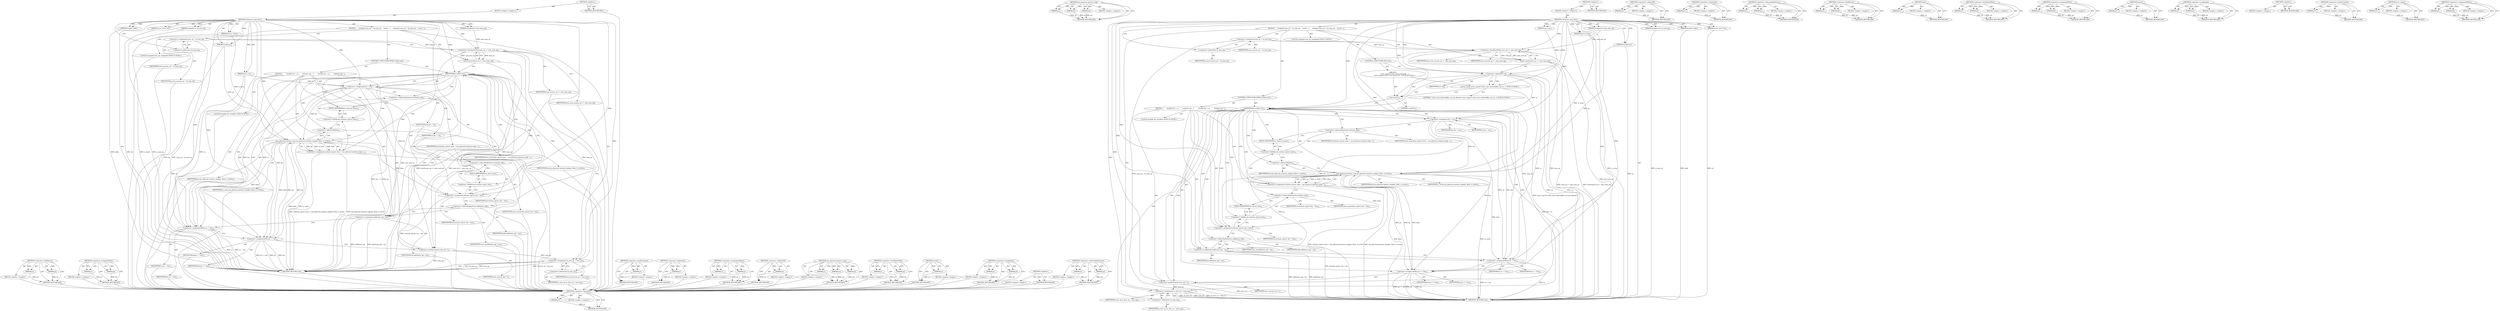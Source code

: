 digraph "&lt;operator&gt;.assignmentMinus" {
vulnerable_117 [label=<(METHOD,&lt;operator&gt;.fieldAccess)>];
vulnerable_118 [label=<(PARAM,p1)>];
vulnerable_119 [label=<(PARAM,p2)>];
vulnerable_120 [label=<(BLOCK,&lt;empty&gt;,&lt;empty&gt;)>];
vulnerable_121 [label=<(METHOD_RETURN,ANY)>];
vulnerable_142 [label=<(METHOD,&lt;operator&gt;.assignmentPlus)>];
vulnerable_143 [label=<(PARAM,p1)>];
vulnerable_144 [label=<(PARAM,p2)>];
vulnerable_145 [label=<(BLOCK,&lt;empty&gt;,&lt;empty&gt;)>];
vulnerable_146 [label=<(METHOD_RETURN,ANY)>];
vulnerable_6 [label=<(METHOD,&lt;global&gt;)<SUB>1</SUB>>];
vulnerable_7 [label=<(BLOCK,&lt;empty&gt;,&lt;empty&gt;)<SUB>1</SUB>>];
vulnerable_8 [label=<(METHOD,virtqueue_map_desc)<SUB>1</SUB>>];
vulnerable_9 [label=<(PARAM,unsigned int *p_num_sg)<SUB>1</SUB>>];
vulnerable_10 [label=<(PARAM,hwaddr *addr)<SUB>1</SUB>>];
vulnerable_11 [label=<(PARAM,struct iovec *iov)<SUB>1</SUB>>];
vulnerable_12 [label=<(PARAM,unsigned int max_num_sg)<SUB>2</SUB>>];
vulnerable_13 [label=<(PARAM,bool is_write)<SUB>2</SUB>>];
vulnerable_14 [label=<(PARAM,hwaddr pa)<SUB>3</SUB>>];
vulnerable_15 [label=<(PARAM,size_t sz)<SUB>3</SUB>>];
vulnerable_16 [label=<(BLOCK,{
     unsigned num_sg = *p_num_sg;
     assert...,{
     unsigned num_sg = *p_num_sg;
     assert...)<SUB>4</SUB>>];
vulnerable_17 [label="<(LOCAL,unsigned num_sg: unsigned)<SUB>5</SUB>>"];
vulnerable_18 [label=<(&lt;operator&gt;.assignment,num_sg = *p_num_sg)<SUB>5</SUB>>];
vulnerable_19 [label=<(IDENTIFIER,num_sg,num_sg = *p_num_sg)<SUB>5</SUB>>];
vulnerable_20 [label=<(&lt;operator&gt;.indirection,*p_num_sg)<SUB>5</SUB>>];
vulnerable_21 [label=<(IDENTIFIER,p_num_sg,num_sg = *p_num_sg)<SUB>5</SUB>>];
vulnerable_22 [label=<(assert,assert(num_sg &lt;= max_num_sg))<SUB>6</SUB>>];
vulnerable_23 [label=<(&lt;operator&gt;.lessEqualsThan,num_sg &lt;= max_num_sg)<SUB>6</SUB>>];
vulnerable_24 [label=<(IDENTIFIER,num_sg,num_sg &lt;= max_num_sg)<SUB>6</SUB>>];
vulnerable_25 [label=<(IDENTIFIER,max_num_sg,num_sg &lt;= max_num_sg)<SUB>6</SUB>>];
vulnerable_26 [label=<(CONTROL_STRUCTURE,WHILE,while (sz))<SUB>8</SUB>>];
vulnerable_27 [label=<(IDENTIFIER,sz,while (sz))<SUB>8</SUB>>];
vulnerable_28 [label=<(BLOCK,{
         hwaddr len = sz;
        iov[num_sg]...,{
         hwaddr len = sz;
        iov[num_sg]...)<SUB>8</SUB>>];
vulnerable_29 [label="<(LOCAL,hwaddr len: hwaddr)<SUB>9</SUB>>"];
vulnerable_30 [label=<(&lt;operator&gt;.assignment,len = sz)<SUB>9</SUB>>];
vulnerable_31 [label=<(IDENTIFIER,len,len = sz)<SUB>9</SUB>>];
vulnerable_32 [label=<(IDENTIFIER,sz,len = sz)<SUB>9</SUB>>];
vulnerable_33 [label=<(&lt;operator&gt;.assignment,iov[num_sg].iov_base = cpu_physical_memory_map(...)<SUB>10</SUB>>];
vulnerable_34 [label=<(&lt;operator&gt;.fieldAccess,iov[num_sg].iov_base)<SUB>10</SUB>>];
vulnerable_35 [label=<(&lt;operator&gt;.indirectIndexAccess,iov[num_sg])<SUB>10</SUB>>];
vulnerable_36 [label=<(IDENTIFIER,iov,iov[num_sg].iov_base = cpu_physical_memory_map(...)<SUB>10</SUB>>];
vulnerable_37 [label=<(IDENTIFIER,num_sg,iov[num_sg].iov_base = cpu_physical_memory_map(...)<SUB>10</SUB>>];
vulnerable_38 [label=<(FIELD_IDENTIFIER,iov_base,iov_base)<SUB>10</SUB>>];
vulnerable_39 [label=<(cpu_physical_memory_map,cpu_physical_memory_map(pa, &amp;len, is_write))<SUB>10</SUB>>];
vulnerable_40 [label=<(IDENTIFIER,pa,cpu_physical_memory_map(pa, &amp;len, is_write))<SUB>10</SUB>>];
vulnerable_41 [label=<(&lt;operator&gt;.addressOf,&amp;len)<SUB>10</SUB>>];
vulnerable_42 [label=<(IDENTIFIER,len,cpu_physical_memory_map(pa, &amp;len, is_write))<SUB>10</SUB>>];
vulnerable_43 [label=<(IDENTIFIER,is_write,cpu_physical_memory_map(pa, &amp;len, is_write))<SUB>10</SUB>>];
vulnerable_44 [label=<(&lt;operator&gt;.assignment,iov[num_sg].iov_len = len)<SUB>11</SUB>>];
vulnerable_45 [label=<(&lt;operator&gt;.fieldAccess,iov[num_sg].iov_len)<SUB>11</SUB>>];
vulnerable_46 [label=<(&lt;operator&gt;.indirectIndexAccess,iov[num_sg])<SUB>11</SUB>>];
vulnerable_47 [label=<(IDENTIFIER,iov,iov[num_sg].iov_len = len)<SUB>11</SUB>>];
vulnerable_48 [label=<(IDENTIFIER,num_sg,iov[num_sg].iov_len = len)<SUB>11</SUB>>];
vulnerable_49 [label=<(FIELD_IDENTIFIER,iov_len,iov_len)<SUB>11</SUB>>];
vulnerable_50 [label=<(IDENTIFIER,len,iov[num_sg].iov_len = len)<SUB>11</SUB>>];
vulnerable_51 [label=<(&lt;operator&gt;.assignment,addr[num_sg] = pa)<SUB>12</SUB>>];
vulnerable_52 [label=<(&lt;operator&gt;.indirectIndexAccess,addr[num_sg])<SUB>12</SUB>>];
vulnerable_53 [label=<(IDENTIFIER,addr,addr[num_sg] = pa)<SUB>12</SUB>>];
vulnerable_54 [label=<(IDENTIFIER,num_sg,addr[num_sg] = pa)<SUB>12</SUB>>];
vulnerable_55 [label=<(IDENTIFIER,pa,addr[num_sg] = pa)<SUB>12</SUB>>];
vulnerable_56 [label=<(&lt;operator&gt;.assignmentMinus,sz -= len)<SUB>14</SUB>>];
vulnerable_57 [label=<(IDENTIFIER,sz,sz -= len)<SUB>14</SUB>>];
vulnerable_58 [label=<(IDENTIFIER,len,sz -= len)<SUB>14</SUB>>];
vulnerable_59 [label=<(&lt;operator&gt;.assignmentPlus,pa += len)<SUB>15</SUB>>];
vulnerable_60 [label=<(IDENTIFIER,pa,pa += len)<SUB>15</SUB>>];
vulnerable_61 [label=<(IDENTIFIER,len,pa += len)<SUB>15</SUB>>];
vulnerable_62 [label=<(&lt;operator&gt;.postIncrement,num_sg++)<SUB>16</SUB>>];
vulnerable_63 [label=<(IDENTIFIER,num_sg,num_sg++)<SUB>16</SUB>>];
vulnerable_64 [label=<(&lt;operator&gt;.assignment,*p_num_sg = num_sg)<SUB>18</SUB>>];
vulnerable_65 [label=<(&lt;operator&gt;.indirection,*p_num_sg)<SUB>18</SUB>>];
vulnerable_66 [label=<(IDENTIFIER,p_num_sg,*p_num_sg = num_sg)<SUB>18</SUB>>];
vulnerable_67 [label=<(IDENTIFIER,num_sg,*p_num_sg = num_sg)<SUB>18</SUB>>];
vulnerable_68 [label=<(METHOD_RETURN,void)<SUB>1</SUB>>];
vulnerable_70 [label=<(METHOD_RETURN,ANY)<SUB>1</SUB>>];
vulnerable_147 [label=<(METHOD,&lt;operator&gt;.postIncrement)>];
vulnerable_148 [label=<(PARAM,p1)>];
vulnerable_149 [label=<(BLOCK,&lt;empty&gt;,&lt;empty&gt;)>];
vulnerable_150 [label=<(METHOD_RETURN,ANY)>];
vulnerable_104 [label=<(METHOD,&lt;operator&gt;.indirection)>];
vulnerable_105 [label=<(PARAM,p1)>];
vulnerable_106 [label=<(BLOCK,&lt;empty&gt;,&lt;empty&gt;)>];
vulnerable_107 [label=<(METHOD_RETURN,ANY)>];
vulnerable_137 [label=<(METHOD,&lt;operator&gt;.assignmentMinus)>];
vulnerable_138 [label=<(PARAM,p1)>];
vulnerable_139 [label=<(PARAM,p2)>];
vulnerable_140 [label=<(BLOCK,&lt;empty&gt;,&lt;empty&gt;)>];
vulnerable_141 [label=<(METHOD_RETURN,ANY)>];
vulnerable_133 [label=<(METHOD,&lt;operator&gt;.addressOf)>];
vulnerable_134 [label=<(PARAM,p1)>];
vulnerable_135 [label=<(BLOCK,&lt;empty&gt;,&lt;empty&gt;)>];
vulnerable_136 [label=<(METHOD_RETURN,ANY)>];
vulnerable_127 [label=<(METHOD,cpu_physical_memory_map)>];
vulnerable_128 [label=<(PARAM,p1)>];
vulnerable_129 [label=<(PARAM,p2)>];
vulnerable_130 [label=<(PARAM,p3)>];
vulnerable_131 [label=<(BLOCK,&lt;empty&gt;,&lt;empty&gt;)>];
vulnerable_132 [label=<(METHOD_RETURN,ANY)>];
vulnerable_112 [label=<(METHOD,&lt;operator&gt;.lessEqualsThan)>];
vulnerable_113 [label=<(PARAM,p1)>];
vulnerable_114 [label=<(PARAM,p2)>];
vulnerable_115 [label=<(BLOCK,&lt;empty&gt;,&lt;empty&gt;)>];
vulnerable_116 [label=<(METHOD_RETURN,ANY)>];
vulnerable_108 [label=<(METHOD,assert)>];
vulnerable_109 [label=<(PARAM,p1)>];
vulnerable_110 [label=<(BLOCK,&lt;empty&gt;,&lt;empty&gt;)>];
vulnerable_111 [label=<(METHOD_RETURN,ANY)>];
vulnerable_99 [label=<(METHOD,&lt;operator&gt;.assignment)>];
vulnerable_100 [label=<(PARAM,p1)>];
vulnerable_101 [label=<(PARAM,p2)>];
vulnerable_102 [label=<(BLOCK,&lt;empty&gt;,&lt;empty&gt;)>];
vulnerable_103 [label=<(METHOD_RETURN,ANY)>];
vulnerable_93 [label=<(METHOD,&lt;global&gt;)<SUB>1</SUB>>];
vulnerable_94 [label=<(BLOCK,&lt;empty&gt;,&lt;empty&gt;)>];
vulnerable_95 [label=<(METHOD_RETURN,ANY)>];
vulnerable_122 [label=<(METHOD,&lt;operator&gt;.indirectIndexAccess)>];
vulnerable_123 [label=<(PARAM,p1)>];
vulnerable_124 [label=<(PARAM,p2)>];
vulnerable_125 [label=<(BLOCK,&lt;empty&gt;,&lt;empty&gt;)>];
vulnerable_126 [label=<(METHOD_RETURN,ANY)>];
fixed_129 [label=<(METHOD,&lt;operator&gt;.logicalNot)>];
fixed_130 [label=<(PARAM,p1)>];
fixed_131 [label=<(BLOCK,&lt;empty&gt;,&lt;empty&gt;)>];
fixed_132 [label=<(METHOD_RETURN,ANY)>];
fixed_151 [label=<(METHOD,cpu_physical_memory_map)>];
fixed_152 [label=<(PARAM,p1)>];
fixed_153 [label=<(PARAM,p2)>];
fixed_154 [label=<(PARAM,p3)>];
fixed_155 [label=<(BLOCK,&lt;empty&gt;,&lt;empty&gt;)>];
fixed_156 [label=<(METHOD_RETURN,ANY)>];
fixed_6 [label=<(METHOD,&lt;global&gt;)<SUB>1</SUB>>];
fixed_7 [label=<(BLOCK,&lt;empty&gt;,&lt;empty&gt;)<SUB>1</SUB>>];
fixed_8 [label=<(METHOD,virtqueue_map_desc)<SUB>1</SUB>>];
fixed_9 [label=<(PARAM,unsigned int *p_num_sg)<SUB>1</SUB>>];
fixed_10 [label=<(PARAM,hwaddr *addr)<SUB>1</SUB>>];
fixed_11 [label=<(PARAM,struct iovec *iov)<SUB>1</SUB>>];
fixed_12 [label=<(PARAM,unsigned int max_num_sg)<SUB>2</SUB>>];
fixed_13 [label=<(PARAM,bool is_write)<SUB>2</SUB>>];
fixed_14 [label=<(PARAM,hwaddr pa)<SUB>3</SUB>>];
fixed_15 [label=<(PARAM,size_t sz)<SUB>3</SUB>>];
fixed_16 [label=<(BLOCK,{
     unsigned num_sg = *p_num_sg;
     assert...,{
     unsigned num_sg = *p_num_sg;
     assert...)<SUB>4</SUB>>];
fixed_17 [label="<(LOCAL,unsigned num_sg: unsigned)<SUB>5</SUB>>"];
fixed_18 [label=<(&lt;operator&gt;.assignment,num_sg = *p_num_sg)<SUB>5</SUB>>];
fixed_19 [label=<(IDENTIFIER,num_sg,num_sg = *p_num_sg)<SUB>5</SUB>>];
fixed_20 [label=<(&lt;operator&gt;.indirection,*p_num_sg)<SUB>5</SUB>>];
fixed_21 [label=<(IDENTIFIER,p_num_sg,num_sg = *p_num_sg)<SUB>5</SUB>>];
fixed_22 [label=<(assert,assert(num_sg &lt;= max_num_sg))<SUB>6</SUB>>];
fixed_23 [label=<(&lt;operator&gt;.lessEqualsThan,num_sg &lt;= max_num_sg)<SUB>6</SUB>>];
fixed_24 [label=<(IDENTIFIER,num_sg,num_sg &lt;= max_num_sg)<SUB>6</SUB>>];
fixed_25 [label=<(IDENTIFIER,max_num_sg,num_sg &lt;= max_num_sg)<SUB>6</SUB>>];
fixed_26 [label=<(CONTROL_STRUCTURE,IF,if (!sz))<SUB>8</SUB>>];
fixed_27 [label=<(&lt;operator&gt;.logicalNot,!sz)<SUB>8</SUB>>];
fixed_28 [label=<(IDENTIFIER,sz,!sz)<SUB>8</SUB>>];
fixed_29 [label="<(BLOCK,{
        error_report(&quot;virtio: zero sized buff...,{
        error_report(&quot;virtio: zero sized buff...)<SUB>8</SUB>>"];
fixed_30 [label="<(error_report,error_report(&quot;virtio: zero sized buffers are no...)<SUB>9</SUB>>"];
fixed_31 [label="<(LITERAL,&quot;virtio: zero sized buffers are not allowed&quot;,error_report(&quot;virtio: zero sized buffers are no...)<SUB>9</SUB>>"];
fixed_32 [label=<(exit,exit(1))<SUB>10</SUB>>];
fixed_33 [label=<(LITERAL,1,exit(1))<SUB>10</SUB>>];
fixed_34 [label=<(CONTROL_STRUCTURE,WHILE,while (sz))<SUB>13</SUB>>];
fixed_35 [label=<(IDENTIFIER,sz,while (sz))<SUB>13</SUB>>];
fixed_36 [label=<(BLOCK,{
         hwaddr len = sz;
        iov[num_sg]...,{
         hwaddr len = sz;
        iov[num_sg]...)<SUB>13</SUB>>];
fixed_37 [label="<(LOCAL,hwaddr len: hwaddr)<SUB>14</SUB>>"];
fixed_38 [label=<(&lt;operator&gt;.assignment,len = sz)<SUB>14</SUB>>];
fixed_39 [label=<(IDENTIFIER,len,len = sz)<SUB>14</SUB>>];
fixed_40 [label=<(IDENTIFIER,sz,len = sz)<SUB>14</SUB>>];
fixed_41 [label=<(&lt;operator&gt;.assignment,iov[num_sg].iov_base = cpu_physical_memory_map(...)<SUB>15</SUB>>];
fixed_42 [label=<(&lt;operator&gt;.fieldAccess,iov[num_sg].iov_base)<SUB>15</SUB>>];
fixed_43 [label=<(&lt;operator&gt;.indirectIndexAccess,iov[num_sg])<SUB>15</SUB>>];
fixed_44 [label=<(IDENTIFIER,iov,iov[num_sg].iov_base = cpu_physical_memory_map(...)<SUB>15</SUB>>];
fixed_45 [label=<(IDENTIFIER,num_sg,iov[num_sg].iov_base = cpu_physical_memory_map(...)<SUB>15</SUB>>];
fixed_46 [label=<(FIELD_IDENTIFIER,iov_base,iov_base)<SUB>15</SUB>>];
fixed_47 [label=<(cpu_physical_memory_map,cpu_physical_memory_map(pa, &amp;len, is_write))<SUB>15</SUB>>];
fixed_48 [label=<(IDENTIFIER,pa,cpu_physical_memory_map(pa, &amp;len, is_write))<SUB>15</SUB>>];
fixed_49 [label=<(&lt;operator&gt;.addressOf,&amp;len)<SUB>15</SUB>>];
fixed_50 [label=<(IDENTIFIER,len,cpu_physical_memory_map(pa, &amp;len, is_write))<SUB>15</SUB>>];
fixed_51 [label=<(IDENTIFIER,is_write,cpu_physical_memory_map(pa, &amp;len, is_write))<SUB>15</SUB>>];
fixed_52 [label=<(&lt;operator&gt;.assignment,iov[num_sg].iov_len = len)<SUB>16</SUB>>];
fixed_53 [label=<(&lt;operator&gt;.fieldAccess,iov[num_sg].iov_len)<SUB>16</SUB>>];
fixed_54 [label=<(&lt;operator&gt;.indirectIndexAccess,iov[num_sg])<SUB>16</SUB>>];
fixed_55 [label=<(IDENTIFIER,iov,iov[num_sg].iov_len = len)<SUB>16</SUB>>];
fixed_56 [label=<(IDENTIFIER,num_sg,iov[num_sg].iov_len = len)<SUB>16</SUB>>];
fixed_57 [label=<(FIELD_IDENTIFIER,iov_len,iov_len)<SUB>16</SUB>>];
fixed_58 [label=<(IDENTIFIER,len,iov[num_sg].iov_len = len)<SUB>16</SUB>>];
fixed_59 [label=<(&lt;operator&gt;.assignment,addr[num_sg] = pa)<SUB>17</SUB>>];
fixed_60 [label=<(&lt;operator&gt;.indirectIndexAccess,addr[num_sg])<SUB>17</SUB>>];
fixed_61 [label=<(IDENTIFIER,addr,addr[num_sg] = pa)<SUB>17</SUB>>];
fixed_62 [label=<(IDENTIFIER,num_sg,addr[num_sg] = pa)<SUB>17</SUB>>];
fixed_63 [label=<(IDENTIFIER,pa,addr[num_sg] = pa)<SUB>17</SUB>>];
fixed_64 [label=<(&lt;operator&gt;.assignmentMinus,sz -= len)<SUB>19</SUB>>];
fixed_65 [label=<(IDENTIFIER,sz,sz -= len)<SUB>19</SUB>>];
fixed_66 [label=<(IDENTIFIER,len,sz -= len)<SUB>19</SUB>>];
fixed_67 [label=<(&lt;operator&gt;.assignmentPlus,pa += len)<SUB>20</SUB>>];
fixed_68 [label=<(IDENTIFIER,pa,pa += len)<SUB>20</SUB>>];
fixed_69 [label=<(IDENTIFIER,len,pa += len)<SUB>20</SUB>>];
fixed_70 [label=<(&lt;operator&gt;.postIncrement,num_sg++)<SUB>21</SUB>>];
fixed_71 [label=<(IDENTIFIER,num_sg,num_sg++)<SUB>21</SUB>>];
fixed_72 [label=<(&lt;operator&gt;.assignment,*p_num_sg = num_sg)<SUB>23</SUB>>];
fixed_73 [label=<(&lt;operator&gt;.indirection,*p_num_sg)<SUB>23</SUB>>];
fixed_74 [label=<(IDENTIFIER,p_num_sg,*p_num_sg = num_sg)<SUB>23</SUB>>];
fixed_75 [label=<(IDENTIFIER,num_sg,*p_num_sg = num_sg)<SUB>23</SUB>>];
fixed_76 [label=<(METHOD_RETURN,void)<SUB>1</SUB>>];
fixed_78 [label=<(METHOD_RETURN,ANY)<SUB>1</SUB>>];
fixed_157 [label=<(METHOD,&lt;operator&gt;.addressOf)>];
fixed_158 [label=<(PARAM,p1)>];
fixed_159 [label=<(BLOCK,&lt;empty&gt;,&lt;empty&gt;)>];
fixed_160 [label=<(METHOD_RETURN,ANY)>];
fixed_116 [label=<(METHOD,&lt;operator&gt;.indirection)>];
fixed_117 [label=<(PARAM,p1)>];
fixed_118 [label=<(BLOCK,&lt;empty&gt;,&lt;empty&gt;)>];
fixed_119 [label=<(METHOD_RETURN,ANY)>];
fixed_146 [label=<(METHOD,&lt;operator&gt;.indirectIndexAccess)>];
fixed_147 [label=<(PARAM,p1)>];
fixed_148 [label=<(PARAM,p2)>];
fixed_149 [label=<(BLOCK,&lt;empty&gt;,&lt;empty&gt;)>];
fixed_150 [label=<(METHOD_RETURN,ANY)>];
fixed_141 [label=<(METHOD,&lt;operator&gt;.fieldAccess)>];
fixed_142 [label=<(PARAM,p1)>];
fixed_143 [label=<(PARAM,p2)>];
fixed_144 [label=<(BLOCK,&lt;empty&gt;,&lt;empty&gt;)>];
fixed_145 [label=<(METHOD_RETURN,ANY)>];
fixed_137 [label=<(METHOD,exit)>];
fixed_138 [label=<(PARAM,p1)>];
fixed_139 [label=<(BLOCK,&lt;empty&gt;,&lt;empty&gt;)>];
fixed_140 [label=<(METHOD_RETURN,ANY)>];
fixed_124 [label=<(METHOD,&lt;operator&gt;.lessEqualsThan)>];
fixed_125 [label=<(PARAM,p1)>];
fixed_126 [label=<(PARAM,p2)>];
fixed_127 [label=<(BLOCK,&lt;empty&gt;,&lt;empty&gt;)>];
fixed_128 [label=<(METHOD_RETURN,ANY)>];
fixed_166 [label=<(METHOD,&lt;operator&gt;.assignmentPlus)>];
fixed_167 [label=<(PARAM,p1)>];
fixed_168 [label=<(PARAM,p2)>];
fixed_169 [label=<(BLOCK,&lt;empty&gt;,&lt;empty&gt;)>];
fixed_170 [label=<(METHOD_RETURN,ANY)>];
fixed_120 [label=<(METHOD,assert)>];
fixed_121 [label=<(PARAM,p1)>];
fixed_122 [label=<(BLOCK,&lt;empty&gt;,&lt;empty&gt;)>];
fixed_123 [label=<(METHOD_RETURN,ANY)>];
fixed_111 [label=<(METHOD,&lt;operator&gt;.assignment)>];
fixed_112 [label=<(PARAM,p1)>];
fixed_113 [label=<(PARAM,p2)>];
fixed_114 [label=<(BLOCK,&lt;empty&gt;,&lt;empty&gt;)>];
fixed_115 [label=<(METHOD_RETURN,ANY)>];
fixed_105 [label=<(METHOD,&lt;global&gt;)<SUB>1</SUB>>];
fixed_106 [label=<(BLOCK,&lt;empty&gt;,&lt;empty&gt;)>];
fixed_107 [label=<(METHOD_RETURN,ANY)>];
fixed_171 [label=<(METHOD,&lt;operator&gt;.postIncrement)>];
fixed_172 [label=<(PARAM,p1)>];
fixed_173 [label=<(BLOCK,&lt;empty&gt;,&lt;empty&gt;)>];
fixed_174 [label=<(METHOD_RETURN,ANY)>];
fixed_133 [label=<(METHOD,error_report)>];
fixed_134 [label=<(PARAM,p1)>];
fixed_135 [label=<(BLOCK,&lt;empty&gt;,&lt;empty&gt;)>];
fixed_136 [label=<(METHOD_RETURN,ANY)>];
fixed_161 [label=<(METHOD,&lt;operator&gt;.assignmentMinus)>];
fixed_162 [label=<(PARAM,p1)>];
fixed_163 [label=<(PARAM,p2)>];
fixed_164 [label=<(BLOCK,&lt;empty&gt;,&lt;empty&gt;)>];
fixed_165 [label=<(METHOD_RETURN,ANY)>];
vulnerable_117 -> vulnerable_118  [key=0, label="AST: "];
vulnerable_117 -> vulnerable_118  [key=1, label="DDG: "];
vulnerable_117 -> vulnerable_120  [key=0, label="AST: "];
vulnerable_117 -> vulnerable_119  [key=0, label="AST: "];
vulnerable_117 -> vulnerable_119  [key=1, label="DDG: "];
vulnerable_117 -> vulnerable_121  [key=0, label="AST: "];
vulnerable_117 -> vulnerable_121  [key=1, label="CFG: "];
vulnerable_118 -> vulnerable_121  [key=0, label="DDG: p1"];
vulnerable_119 -> vulnerable_121  [key=0, label="DDG: p2"];
vulnerable_120 -> fixed_129  [key=0];
vulnerable_121 -> fixed_129  [key=0];
vulnerable_142 -> vulnerable_143  [key=0, label="AST: "];
vulnerable_142 -> vulnerable_143  [key=1, label="DDG: "];
vulnerable_142 -> vulnerable_145  [key=0, label="AST: "];
vulnerable_142 -> vulnerable_144  [key=0, label="AST: "];
vulnerable_142 -> vulnerable_144  [key=1, label="DDG: "];
vulnerable_142 -> vulnerable_146  [key=0, label="AST: "];
vulnerable_142 -> vulnerable_146  [key=1, label="CFG: "];
vulnerable_143 -> vulnerable_146  [key=0, label="DDG: p1"];
vulnerable_144 -> vulnerable_146  [key=0, label="DDG: p2"];
vulnerable_145 -> fixed_129  [key=0];
vulnerable_146 -> fixed_129  [key=0];
vulnerable_6 -> vulnerable_7  [key=0, label="AST: "];
vulnerable_6 -> vulnerable_70  [key=0, label="AST: "];
vulnerable_6 -> vulnerable_70  [key=1, label="CFG: "];
vulnerable_7 -> vulnerable_8  [key=0, label="AST: "];
vulnerable_8 -> vulnerable_9  [key=0, label="AST: "];
vulnerable_8 -> vulnerable_9  [key=1, label="DDG: "];
vulnerable_8 -> vulnerable_10  [key=0, label="AST: "];
vulnerable_8 -> vulnerable_10  [key=1, label="DDG: "];
vulnerable_8 -> vulnerable_11  [key=0, label="AST: "];
vulnerable_8 -> vulnerable_11  [key=1, label="DDG: "];
vulnerable_8 -> vulnerable_12  [key=0, label="AST: "];
vulnerable_8 -> vulnerable_12  [key=1, label="DDG: "];
vulnerable_8 -> vulnerable_13  [key=0, label="AST: "];
vulnerable_8 -> vulnerable_13  [key=1, label="DDG: "];
vulnerable_8 -> vulnerable_14  [key=0, label="AST: "];
vulnerable_8 -> vulnerable_14  [key=1, label="DDG: "];
vulnerable_8 -> vulnerable_15  [key=0, label="AST: "];
vulnerable_8 -> vulnerable_15  [key=1, label="DDG: "];
vulnerable_8 -> vulnerable_16  [key=0, label="AST: "];
vulnerable_8 -> vulnerable_68  [key=0, label="AST: "];
vulnerable_8 -> vulnerable_20  [key=0, label="CFG: "];
vulnerable_8 -> vulnerable_64  [key=0, label="DDG: "];
vulnerable_8 -> vulnerable_27  [key=0, label="DDG: "];
vulnerable_8 -> vulnerable_23  [key=0, label="DDG: "];
vulnerable_8 -> vulnerable_30  [key=0, label="DDG: "];
vulnerable_8 -> vulnerable_44  [key=0, label="DDG: "];
vulnerable_8 -> vulnerable_51  [key=0, label="DDG: "];
vulnerable_8 -> vulnerable_56  [key=0, label="DDG: "];
vulnerable_8 -> vulnerable_59  [key=0, label="DDG: "];
vulnerable_8 -> vulnerable_62  [key=0, label="DDG: "];
vulnerable_8 -> vulnerable_39  [key=0, label="DDG: "];
vulnerable_9 -> vulnerable_68  [key=0, label="DDG: p_num_sg"];
vulnerable_10 -> vulnerable_68  [key=0, label="DDG: addr"];
vulnerable_11 -> vulnerable_68  [key=0, label="DDG: iov"];
vulnerable_12 -> vulnerable_23  [key=0, label="DDG: max_num_sg"];
vulnerable_13 -> vulnerable_68  [key=0, label="DDG: is_write"];
vulnerable_13 -> vulnerable_39  [key=0, label="DDG: is_write"];
vulnerable_14 -> vulnerable_68  [key=0, label="DDG: pa"];
vulnerable_14 -> vulnerable_39  [key=0, label="DDG: pa"];
vulnerable_15 -> vulnerable_68  [key=0, label="DDG: sz"];
vulnerable_15 -> vulnerable_30  [key=0, label="DDG: sz"];
vulnerable_15 -> vulnerable_56  [key=0, label="DDG: sz"];
vulnerable_16 -> vulnerable_17  [key=0, label="AST: "];
vulnerable_16 -> vulnerable_18  [key=0, label="AST: "];
vulnerable_16 -> vulnerable_22  [key=0, label="AST: "];
vulnerable_16 -> vulnerable_26  [key=0, label="AST: "];
vulnerable_16 -> vulnerable_64  [key=0, label="AST: "];
vulnerable_17 -> fixed_129  [key=0];
vulnerable_18 -> vulnerable_19  [key=0, label="AST: "];
vulnerable_18 -> vulnerable_20  [key=0, label="AST: "];
vulnerable_18 -> vulnerable_23  [key=0, label="CFG: "];
vulnerable_18 -> vulnerable_23  [key=1, label="DDG: num_sg"];
vulnerable_18 -> vulnerable_68  [key=0, label="DDG: num_sg = *p_num_sg"];
vulnerable_19 -> fixed_129  [key=0];
vulnerable_20 -> vulnerable_21  [key=0, label="AST: "];
vulnerable_20 -> vulnerable_18  [key=0, label="CFG: "];
vulnerable_21 -> fixed_129  [key=0];
vulnerable_22 -> vulnerable_23  [key=0, label="AST: "];
vulnerable_22 -> vulnerable_27  [key=0, label="CFG: "];
vulnerable_22 -> vulnerable_68  [key=0, label="DDG: num_sg &lt;= max_num_sg"];
vulnerable_22 -> vulnerable_68  [key=1, label="DDG: assert(num_sg &lt;= max_num_sg)"];
vulnerable_23 -> vulnerable_24  [key=0, label="AST: "];
vulnerable_23 -> vulnerable_25  [key=0, label="AST: "];
vulnerable_23 -> vulnerable_22  [key=0, label="CFG: "];
vulnerable_23 -> vulnerable_22  [key=1, label="DDG: num_sg"];
vulnerable_23 -> vulnerable_22  [key=2, label="DDG: max_num_sg"];
vulnerable_23 -> vulnerable_68  [key=0, label="DDG: max_num_sg"];
vulnerable_23 -> vulnerable_64  [key=0, label="DDG: num_sg"];
vulnerable_23 -> vulnerable_62  [key=0, label="DDG: num_sg"];
vulnerable_24 -> fixed_129  [key=0];
vulnerable_25 -> fixed_129  [key=0];
vulnerable_26 -> vulnerable_27  [key=0, label="AST: "];
vulnerable_26 -> vulnerable_28  [key=0, label="AST: "];
vulnerable_27 -> vulnerable_30  [key=0, label="CFG: "];
vulnerable_27 -> vulnerable_30  [key=1, label="CDG: "];
vulnerable_27 -> vulnerable_65  [key=0, label="CFG: "];
vulnerable_27 -> vulnerable_34  [key=0, label="CDG: "];
vulnerable_27 -> vulnerable_49  [key=0, label="CDG: "];
vulnerable_27 -> vulnerable_33  [key=0, label="CDG: "];
vulnerable_27 -> vulnerable_51  [key=0, label="CDG: "];
vulnerable_27 -> vulnerable_52  [key=0, label="CDG: "];
vulnerable_27 -> vulnerable_46  [key=0, label="CDG: "];
vulnerable_27 -> vulnerable_38  [key=0, label="CDG: "];
vulnerable_27 -> vulnerable_56  [key=0, label="CDG: "];
vulnerable_27 -> vulnerable_41  [key=0, label="CDG: "];
vulnerable_27 -> vulnerable_45  [key=0, label="CDG: "];
vulnerable_27 -> vulnerable_27  [key=0, label="CDG: "];
vulnerable_27 -> vulnerable_59  [key=0, label="CDG: "];
vulnerable_27 -> vulnerable_44  [key=0, label="CDG: "];
vulnerable_27 -> vulnerable_35  [key=0, label="CDG: "];
vulnerable_27 -> vulnerable_62  [key=0, label="CDG: "];
vulnerable_27 -> vulnerable_39  [key=0, label="CDG: "];
vulnerable_28 -> vulnerable_29  [key=0, label="AST: "];
vulnerable_28 -> vulnerable_30  [key=0, label="AST: "];
vulnerable_28 -> vulnerable_33  [key=0, label="AST: "];
vulnerable_28 -> vulnerable_44  [key=0, label="AST: "];
vulnerable_28 -> vulnerable_51  [key=0, label="AST: "];
vulnerable_28 -> vulnerable_56  [key=0, label="AST: "];
vulnerable_28 -> vulnerable_59  [key=0, label="AST: "];
vulnerable_28 -> vulnerable_62  [key=0, label="AST: "];
vulnerable_29 -> fixed_129  [key=0];
vulnerable_30 -> vulnerable_31  [key=0, label="AST: "];
vulnerable_30 -> vulnerable_32  [key=0, label="AST: "];
vulnerable_30 -> vulnerable_35  [key=0, label="CFG: "];
vulnerable_30 -> vulnerable_68  [key=0, label="DDG: len = sz"];
vulnerable_30 -> vulnerable_44  [key=0, label="DDG: len"];
vulnerable_30 -> vulnerable_56  [key=0, label="DDG: len"];
vulnerable_30 -> vulnerable_59  [key=0, label="DDG: len"];
vulnerable_30 -> vulnerable_39  [key=0, label="DDG: len"];
vulnerable_31 -> fixed_129  [key=0];
vulnerable_32 -> fixed_129  [key=0];
vulnerable_33 -> vulnerable_34  [key=0, label="AST: "];
vulnerable_33 -> vulnerable_39  [key=0, label="AST: "];
vulnerable_33 -> vulnerable_46  [key=0, label="CFG: "];
vulnerable_33 -> vulnerable_68  [key=0, label="DDG: cpu_physical_memory_map(pa, &amp;len, is_write)"];
vulnerable_33 -> vulnerable_68  [key=1, label="DDG: iov[num_sg].iov_base = cpu_physical_memory_map(pa, &amp;len, is_write)"];
vulnerable_34 -> vulnerable_35  [key=0, label="AST: "];
vulnerable_34 -> vulnerable_38  [key=0, label="AST: "];
vulnerable_34 -> vulnerable_41  [key=0, label="CFG: "];
vulnerable_35 -> vulnerable_36  [key=0, label="AST: "];
vulnerable_35 -> vulnerable_37  [key=0, label="AST: "];
vulnerable_35 -> vulnerable_38  [key=0, label="CFG: "];
vulnerable_36 -> fixed_129  [key=0];
vulnerable_37 -> fixed_129  [key=0];
vulnerable_38 -> vulnerable_34  [key=0, label="CFG: "];
vulnerable_39 -> vulnerable_40  [key=0, label="AST: "];
vulnerable_39 -> vulnerable_41  [key=0, label="AST: "];
vulnerable_39 -> vulnerable_43  [key=0, label="AST: "];
vulnerable_39 -> vulnerable_33  [key=0, label="CFG: "];
vulnerable_39 -> vulnerable_33  [key=1, label="DDG: pa"];
vulnerable_39 -> vulnerable_33  [key=2, label="DDG: &amp;len"];
vulnerable_39 -> vulnerable_33  [key=3, label="DDG: is_write"];
vulnerable_39 -> vulnerable_68  [key=0, label="DDG: &amp;len"];
vulnerable_39 -> vulnerable_68  [key=1, label="DDG: is_write"];
vulnerable_39 -> vulnerable_44  [key=0, label="DDG: &amp;len"];
vulnerable_39 -> vulnerable_51  [key=0, label="DDG: pa"];
vulnerable_39 -> vulnerable_56  [key=0, label="DDG: &amp;len"];
vulnerable_39 -> vulnerable_59  [key=0, label="DDG: &amp;len"];
vulnerable_39 -> vulnerable_59  [key=1, label="DDG: pa"];
vulnerable_40 -> fixed_129  [key=0];
vulnerable_41 -> vulnerable_42  [key=0, label="AST: "];
vulnerable_41 -> vulnerable_39  [key=0, label="CFG: "];
vulnerable_42 -> fixed_129  [key=0];
vulnerable_43 -> fixed_129  [key=0];
vulnerable_44 -> vulnerable_45  [key=0, label="AST: "];
vulnerable_44 -> vulnerable_50  [key=0, label="AST: "];
vulnerable_44 -> vulnerable_52  [key=0, label="CFG: "];
vulnerable_44 -> vulnerable_68  [key=0, label="DDG: iov[num_sg].iov_len = len"];
vulnerable_45 -> vulnerable_46  [key=0, label="AST: "];
vulnerable_45 -> vulnerable_49  [key=0, label="AST: "];
vulnerable_45 -> vulnerable_44  [key=0, label="CFG: "];
vulnerable_46 -> vulnerable_47  [key=0, label="AST: "];
vulnerable_46 -> vulnerable_48  [key=0, label="AST: "];
vulnerable_46 -> vulnerable_49  [key=0, label="CFG: "];
vulnerable_47 -> fixed_129  [key=0];
vulnerable_48 -> fixed_129  [key=0];
vulnerable_49 -> vulnerable_45  [key=0, label="CFG: "];
vulnerable_50 -> fixed_129  [key=0];
vulnerable_51 -> vulnerable_52  [key=0, label="AST: "];
vulnerable_51 -> vulnerable_55  [key=0, label="AST: "];
vulnerable_51 -> vulnerable_56  [key=0, label="CFG: "];
vulnerable_51 -> vulnerable_68  [key=0, label="DDG: addr[num_sg]"];
vulnerable_51 -> vulnerable_68  [key=1, label="DDG: addr[num_sg] = pa"];
vulnerable_52 -> vulnerable_53  [key=0, label="AST: "];
vulnerable_52 -> vulnerable_54  [key=0, label="AST: "];
vulnerable_52 -> vulnerable_51  [key=0, label="CFG: "];
vulnerable_53 -> fixed_129  [key=0];
vulnerable_54 -> fixed_129  [key=0];
vulnerable_55 -> fixed_129  [key=0];
vulnerable_56 -> vulnerable_57  [key=0, label="AST: "];
vulnerable_56 -> vulnerable_58  [key=0, label="AST: "];
vulnerable_56 -> vulnerable_59  [key=0, label="CFG: "];
vulnerable_56 -> vulnerable_68  [key=0, label="DDG: sz"];
vulnerable_56 -> vulnerable_68  [key=1, label="DDG: sz -= len"];
vulnerable_56 -> vulnerable_30  [key=0, label="DDG: sz"];
vulnerable_57 -> fixed_129  [key=0];
vulnerable_58 -> fixed_129  [key=0];
vulnerable_59 -> vulnerable_60  [key=0, label="AST: "];
vulnerable_59 -> vulnerable_61  [key=0, label="AST: "];
vulnerable_59 -> vulnerable_62  [key=0, label="CFG: "];
vulnerable_59 -> vulnerable_68  [key=0, label="DDG: pa"];
vulnerable_59 -> vulnerable_68  [key=1, label="DDG: len"];
vulnerable_59 -> vulnerable_68  [key=2, label="DDG: pa += len"];
vulnerable_59 -> vulnerable_39  [key=0, label="DDG: pa"];
vulnerable_60 -> fixed_129  [key=0];
vulnerable_61 -> fixed_129  [key=0];
vulnerable_62 -> vulnerable_63  [key=0, label="AST: "];
vulnerable_62 -> vulnerable_27  [key=0, label="CFG: "];
vulnerable_62 -> vulnerable_68  [key=0, label="DDG: num_sg++"];
vulnerable_62 -> vulnerable_64  [key=0, label="DDG: num_sg"];
vulnerable_63 -> fixed_129  [key=0];
vulnerable_64 -> vulnerable_65  [key=0, label="AST: "];
vulnerable_64 -> vulnerable_67  [key=0, label="AST: "];
vulnerable_64 -> vulnerable_68  [key=0, label="CFG: "];
vulnerable_64 -> vulnerable_68  [key=1, label="DDG: *p_num_sg"];
vulnerable_64 -> vulnerable_68  [key=2, label="DDG: num_sg"];
vulnerable_64 -> vulnerable_68  [key=3, label="DDG: *p_num_sg = num_sg"];
vulnerable_65 -> vulnerable_66  [key=0, label="AST: "];
vulnerable_65 -> vulnerable_64  [key=0, label="CFG: "];
vulnerable_66 -> fixed_129  [key=0];
vulnerable_67 -> fixed_129  [key=0];
vulnerable_68 -> fixed_129  [key=0];
vulnerable_70 -> fixed_129  [key=0];
vulnerable_147 -> vulnerable_148  [key=0, label="AST: "];
vulnerable_147 -> vulnerable_148  [key=1, label="DDG: "];
vulnerable_147 -> vulnerable_149  [key=0, label="AST: "];
vulnerable_147 -> vulnerable_150  [key=0, label="AST: "];
vulnerable_147 -> vulnerable_150  [key=1, label="CFG: "];
vulnerable_148 -> vulnerable_150  [key=0, label="DDG: p1"];
vulnerable_149 -> fixed_129  [key=0];
vulnerable_150 -> fixed_129  [key=0];
vulnerable_104 -> vulnerable_105  [key=0, label="AST: "];
vulnerable_104 -> vulnerable_105  [key=1, label="DDG: "];
vulnerable_104 -> vulnerable_106  [key=0, label="AST: "];
vulnerable_104 -> vulnerable_107  [key=0, label="AST: "];
vulnerable_104 -> vulnerable_107  [key=1, label="CFG: "];
vulnerable_105 -> vulnerable_107  [key=0, label="DDG: p1"];
vulnerable_106 -> fixed_129  [key=0];
vulnerable_107 -> fixed_129  [key=0];
vulnerable_137 -> vulnerable_138  [key=0, label="AST: "];
vulnerable_137 -> vulnerable_138  [key=1, label="DDG: "];
vulnerable_137 -> vulnerable_140  [key=0, label="AST: "];
vulnerable_137 -> vulnerable_139  [key=0, label="AST: "];
vulnerable_137 -> vulnerable_139  [key=1, label="DDG: "];
vulnerable_137 -> vulnerable_141  [key=0, label="AST: "];
vulnerable_137 -> vulnerable_141  [key=1, label="CFG: "];
vulnerable_138 -> vulnerable_141  [key=0, label="DDG: p1"];
vulnerable_139 -> vulnerable_141  [key=0, label="DDG: p2"];
vulnerable_140 -> fixed_129  [key=0];
vulnerable_141 -> fixed_129  [key=0];
vulnerable_133 -> vulnerable_134  [key=0, label="AST: "];
vulnerable_133 -> vulnerable_134  [key=1, label="DDG: "];
vulnerable_133 -> vulnerable_135  [key=0, label="AST: "];
vulnerable_133 -> vulnerable_136  [key=0, label="AST: "];
vulnerable_133 -> vulnerable_136  [key=1, label="CFG: "];
vulnerable_134 -> vulnerable_136  [key=0, label="DDG: p1"];
vulnerable_135 -> fixed_129  [key=0];
vulnerable_136 -> fixed_129  [key=0];
vulnerable_127 -> vulnerable_128  [key=0, label="AST: "];
vulnerable_127 -> vulnerable_128  [key=1, label="DDG: "];
vulnerable_127 -> vulnerable_131  [key=0, label="AST: "];
vulnerable_127 -> vulnerable_129  [key=0, label="AST: "];
vulnerable_127 -> vulnerable_129  [key=1, label="DDG: "];
vulnerable_127 -> vulnerable_132  [key=0, label="AST: "];
vulnerable_127 -> vulnerable_132  [key=1, label="CFG: "];
vulnerable_127 -> vulnerable_130  [key=0, label="AST: "];
vulnerable_127 -> vulnerable_130  [key=1, label="DDG: "];
vulnerable_128 -> vulnerable_132  [key=0, label="DDG: p1"];
vulnerable_129 -> vulnerable_132  [key=0, label="DDG: p2"];
vulnerable_130 -> vulnerable_132  [key=0, label="DDG: p3"];
vulnerable_131 -> fixed_129  [key=0];
vulnerable_132 -> fixed_129  [key=0];
vulnerable_112 -> vulnerable_113  [key=0, label="AST: "];
vulnerable_112 -> vulnerable_113  [key=1, label="DDG: "];
vulnerable_112 -> vulnerable_115  [key=0, label="AST: "];
vulnerable_112 -> vulnerable_114  [key=0, label="AST: "];
vulnerable_112 -> vulnerable_114  [key=1, label="DDG: "];
vulnerable_112 -> vulnerable_116  [key=0, label="AST: "];
vulnerable_112 -> vulnerable_116  [key=1, label="CFG: "];
vulnerable_113 -> vulnerable_116  [key=0, label="DDG: p1"];
vulnerable_114 -> vulnerable_116  [key=0, label="DDG: p2"];
vulnerable_115 -> fixed_129  [key=0];
vulnerable_116 -> fixed_129  [key=0];
vulnerable_108 -> vulnerable_109  [key=0, label="AST: "];
vulnerable_108 -> vulnerable_109  [key=1, label="DDG: "];
vulnerable_108 -> vulnerable_110  [key=0, label="AST: "];
vulnerable_108 -> vulnerable_111  [key=0, label="AST: "];
vulnerable_108 -> vulnerable_111  [key=1, label="CFG: "];
vulnerable_109 -> vulnerable_111  [key=0, label="DDG: p1"];
vulnerable_110 -> fixed_129  [key=0];
vulnerable_111 -> fixed_129  [key=0];
vulnerable_99 -> vulnerable_100  [key=0, label="AST: "];
vulnerable_99 -> vulnerable_100  [key=1, label="DDG: "];
vulnerable_99 -> vulnerable_102  [key=0, label="AST: "];
vulnerable_99 -> vulnerable_101  [key=0, label="AST: "];
vulnerable_99 -> vulnerable_101  [key=1, label="DDG: "];
vulnerable_99 -> vulnerable_103  [key=0, label="AST: "];
vulnerable_99 -> vulnerable_103  [key=1, label="CFG: "];
vulnerable_100 -> vulnerable_103  [key=0, label="DDG: p1"];
vulnerable_101 -> vulnerable_103  [key=0, label="DDG: p2"];
vulnerable_102 -> fixed_129  [key=0];
vulnerable_103 -> fixed_129  [key=0];
vulnerable_93 -> vulnerable_94  [key=0, label="AST: "];
vulnerable_93 -> vulnerable_95  [key=0, label="AST: "];
vulnerable_93 -> vulnerable_95  [key=1, label="CFG: "];
vulnerable_94 -> fixed_129  [key=0];
vulnerable_95 -> fixed_129  [key=0];
vulnerable_122 -> vulnerable_123  [key=0, label="AST: "];
vulnerable_122 -> vulnerable_123  [key=1, label="DDG: "];
vulnerable_122 -> vulnerable_125  [key=0, label="AST: "];
vulnerable_122 -> vulnerable_124  [key=0, label="AST: "];
vulnerable_122 -> vulnerable_124  [key=1, label="DDG: "];
vulnerable_122 -> vulnerable_126  [key=0, label="AST: "];
vulnerable_122 -> vulnerable_126  [key=1, label="CFG: "];
vulnerable_123 -> vulnerable_126  [key=0, label="DDG: p1"];
vulnerable_124 -> vulnerable_126  [key=0, label="DDG: p2"];
vulnerable_125 -> fixed_129  [key=0];
vulnerable_126 -> fixed_129  [key=0];
fixed_129 -> fixed_130  [key=0, label="AST: "];
fixed_129 -> fixed_130  [key=1, label="DDG: "];
fixed_129 -> fixed_131  [key=0, label="AST: "];
fixed_129 -> fixed_132  [key=0, label="AST: "];
fixed_129 -> fixed_132  [key=1, label="CFG: "];
fixed_130 -> fixed_132  [key=0, label="DDG: p1"];
fixed_151 -> fixed_152  [key=0, label="AST: "];
fixed_151 -> fixed_152  [key=1, label="DDG: "];
fixed_151 -> fixed_155  [key=0, label="AST: "];
fixed_151 -> fixed_153  [key=0, label="AST: "];
fixed_151 -> fixed_153  [key=1, label="DDG: "];
fixed_151 -> fixed_156  [key=0, label="AST: "];
fixed_151 -> fixed_156  [key=1, label="CFG: "];
fixed_151 -> fixed_154  [key=0, label="AST: "];
fixed_151 -> fixed_154  [key=1, label="DDG: "];
fixed_152 -> fixed_156  [key=0, label="DDG: p1"];
fixed_153 -> fixed_156  [key=0, label="DDG: p2"];
fixed_154 -> fixed_156  [key=0, label="DDG: p3"];
fixed_6 -> fixed_7  [key=0, label="AST: "];
fixed_6 -> fixed_78  [key=0, label="AST: "];
fixed_6 -> fixed_78  [key=1, label="CFG: "];
fixed_7 -> fixed_8  [key=0, label="AST: "];
fixed_8 -> fixed_9  [key=0, label="AST: "];
fixed_8 -> fixed_9  [key=1, label="DDG: "];
fixed_8 -> fixed_10  [key=0, label="AST: "];
fixed_8 -> fixed_10  [key=1, label="DDG: "];
fixed_8 -> fixed_11  [key=0, label="AST: "];
fixed_8 -> fixed_11  [key=1, label="DDG: "];
fixed_8 -> fixed_12  [key=0, label="AST: "];
fixed_8 -> fixed_12  [key=1, label="DDG: "];
fixed_8 -> fixed_13  [key=0, label="AST: "];
fixed_8 -> fixed_13  [key=1, label="DDG: "];
fixed_8 -> fixed_14  [key=0, label="AST: "];
fixed_8 -> fixed_14  [key=1, label="DDG: "];
fixed_8 -> fixed_15  [key=0, label="AST: "];
fixed_8 -> fixed_15  [key=1, label="DDG: "];
fixed_8 -> fixed_16  [key=0, label="AST: "];
fixed_8 -> fixed_76  [key=0, label="AST: "];
fixed_8 -> fixed_20  [key=0, label="CFG: "];
fixed_8 -> fixed_72  [key=0, label="DDG: "];
fixed_8 -> fixed_35  [key=0, label="DDG: "];
fixed_8 -> fixed_23  [key=0, label="DDG: "];
fixed_8 -> fixed_27  [key=0, label="DDG: "];
fixed_8 -> fixed_38  [key=0, label="DDG: "];
fixed_8 -> fixed_52  [key=0, label="DDG: "];
fixed_8 -> fixed_59  [key=0, label="DDG: "];
fixed_8 -> fixed_64  [key=0, label="DDG: "];
fixed_8 -> fixed_67  [key=0, label="DDG: "];
fixed_8 -> fixed_30  [key=0, label="DDG: "];
fixed_8 -> fixed_32  [key=0, label="DDG: "];
fixed_8 -> fixed_70  [key=0, label="DDG: "];
fixed_8 -> fixed_47  [key=0, label="DDG: "];
fixed_9 -> fixed_76  [key=0, label="DDG: p_num_sg"];
fixed_10 -> fixed_76  [key=0, label="DDG: addr"];
fixed_11 -> fixed_76  [key=0, label="DDG: iov"];
fixed_12 -> fixed_23  [key=0, label="DDG: max_num_sg"];
fixed_13 -> fixed_76  [key=0, label="DDG: is_write"];
fixed_13 -> fixed_47  [key=0, label="DDG: is_write"];
fixed_14 -> fixed_76  [key=0, label="DDG: pa"];
fixed_14 -> fixed_47  [key=0, label="DDG: pa"];
fixed_15 -> fixed_27  [key=0, label="DDG: sz"];
fixed_16 -> fixed_17  [key=0, label="AST: "];
fixed_16 -> fixed_18  [key=0, label="AST: "];
fixed_16 -> fixed_22  [key=0, label="AST: "];
fixed_16 -> fixed_26  [key=0, label="AST: "];
fixed_16 -> fixed_34  [key=0, label="AST: "];
fixed_16 -> fixed_72  [key=0, label="AST: "];
fixed_18 -> fixed_19  [key=0, label="AST: "];
fixed_18 -> fixed_20  [key=0, label="AST: "];
fixed_18 -> fixed_23  [key=0, label="CFG: "];
fixed_18 -> fixed_23  [key=1, label="DDG: num_sg"];
fixed_18 -> fixed_76  [key=0, label="DDG: num_sg = *p_num_sg"];
fixed_20 -> fixed_21  [key=0, label="AST: "];
fixed_20 -> fixed_18  [key=0, label="CFG: "];
fixed_22 -> fixed_23  [key=0, label="AST: "];
fixed_22 -> fixed_27  [key=0, label="CFG: "];
fixed_22 -> fixed_76  [key=0, label="DDG: num_sg &lt;= max_num_sg"];
fixed_22 -> fixed_76  [key=1, label="DDG: assert(num_sg &lt;= max_num_sg)"];
fixed_23 -> fixed_24  [key=0, label="AST: "];
fixed_23 -> fixed_25  [key=0, label="AST: "];
fixed_23 -> fixed_22  [key=0, label="CFG: "];
fixed_23 -> fixed_22  [key=1, label="DDG: num_sg"];
fixed_23 -> fixed_22  [key=2, label="DDG: max_num_sg"];
fixed_23 -> fixed_76  [key=0, label="DDG: max_num_sg"];
fixed_23 -> fixed_72  [key=0, label="DDG: num_sg"];
fixed_23 -> fixed_70  [key=0, label="DDG: num_sg"];
fixed_26 -> fixed_27  [key=0, label="AST: "];
fixed_26 -> fixed_29  [key=0, label="AST: "];
fixed_27 -> fixed_28  [key=0, label="AST: "];
fixed_27 -> fixed_35  [key=0, label="CFG: "];
fixed_27 -> fixed_30  [key=0, label="CFG: "];
fixed_27 -> fixed_30  [key=1, label="CDG: "];
fixed_27 -> fixed_76  [key=0, label="DDG: sz"];
fixed_27 -> fixed_76  [key=1, label="DDG: !sz"];
fixed_27 -> fixed_38  [key=0, label="DDG: sz"];
fixed_27 -> fixed_64  [key=0, label="DDG: sz"];
fixed_27 -> fixed_32  [key=0, label="CDG: "];
fixed_29 -> fixed_30  [key=0, label="AST: "];
fixed_29 -> fixed_32  [key=0, label="AST: "];
fixed_30 -> fixed_31  [key=0, label="AST: "];
fixed_30 -> fixed_32  [key=0, label="CFG: "];
fixed_30 -> fixed_76  [key=0, label="DDG: error_report(&quot;virtio: zero sized buffers are not allowed&quot;)"];
fixed_32 -> fixed_33  [key=0, label="AST: "];
fixed_32 -> fixed_35  [key=0, label="CFG: "];
fixed_34 -> fixed_35  [key=0, label="AST: "];
fixed_34 -> fixed_36  [key=0, label="AST: "];
fixed_35 -> fixed_38  [key=0, label="CFG: "];
fixed_35 -> fixed_38  [key=1, label="CDG: "];
fixed_35 -> fixed_73  [key=0, label="CFG: "];
fixed_35 -> fixed_47  [key=0, label="CDG: "];
fixed_35 -> fixed_49  [key=0, label="CDG: "];
fixed_35 -> fixed_60  [key=0, label="CDG: "];
fixed_35 -> fixed_64  [key=0, label="CDG: "];
fixed_35 -> fixed_42  [key=0, label="CDG: "];
fixed_35 -> fixed_57  [key=0, label="CDG: "];
fixed_35 -> fixed_52  [key=0, label="CDG: "];
fixed_35 -> fixed_46  [key=0, label="CDG: "];
fixed_35 -> fixed_53  [key=0, label="CDG: "];
fixed_35 -> fixed_67  [key=0, label="CDG: "];
fixed_35 -> fixed_41  [key=0, label="CDG: "];
fixed_35 -> fixed_70  [key=0, label="CDG: "];
fixed_35 -> fixed_59  [key=0, label="CDG: "];
fixed_35 -> fixed_35  [key=0, label="CDG: "];
fixed_35 -> fixed_54  [key=0, label="CDG: "];
fixed_35 -> fixed_43  [key=0, label="CDG: "];
fixed_36 -> fixed_37  [key=0, label="AST: "];
fixed_36 -> fixed_38  [key=0, label="AST: "];
fixed_36 -> fixed_41  [key=0, label="AST: "];
fixed_36 -> fixed_52  [key=0, label="AST: "];
fixed_36 -> fixed_59  [key=0, label="AST: "];
fixed_36 -> fixed_64  [key=0, label="AST: "];
fixed_36 -> fixed_67  [key=0, label="AST: "];
fixed_36 -> fixed_70  [key=0, label="AST: "];
fixed_38 -> fixed_39  [key=0, label="AST: "];
fixed_38 -> fixed_40  [key=0, label="AST: "];
fixed_38 -> fixed_43  [key=0, label="CFG: "];
fixed_38 -> fixed_76  [key=0, label="DDG: len = sz"];
fixed_38 -> fixed_52  [key=0, label="DDG: len"];
fixed_38 -> fixed_64  [key=0, label="DDG: len"];
fixed_38 -> fixed_67  [key=0, label="DDG: len"];
fixed_38 -> fixed_47  [key=0, label="DDG: len"];
fixed_41 -> fixed_42  [key=0, label="AST: "];
fixed_41 -> fixed_47  [key=0, label="AST: "];
fixed_41 -> fixed_54  [key=0, label="CFG: "];
fixed_41 -> fixed_76  [key=0, label="DDG: cpu_physical_memory_map(pa, &amp;len, is_write)"];
fixed_41 -> fixed_76  [key=1, label="DDG: iov[num_sg].iov_base = cpu_physical_memory_map(pa, &amp;len, is_write)"];
fixed_42 -> fixed_43  [key=0, label="AST: "];
fixed_42 -> fixed_46  [key=0, label="AST: "];
fixed_42 -> fixed_49  [key=0, label="CFG: "];
fixed_43 -> fixed_44  [key=0, label="AST: "];
fixed_43 -> fixed_45  [key=0, label="AST: "];
fixed_43 -> fixed_46  [key=0, label="CFG: "];
fixed_46 -> fixed_42  [key=0, label="CFG: "];
fixed_47 -> fixed_48  [key=0, label="AST: "];
fixed_47 -> fixed_49  [key=0, label="AST: "];
fixed_47 -> fixed_51  [key=0, label="AST: "];
fixed_47 -> fixed_41  [key=0, label="CFG: "];
fixed_47 -> fixed_41  [key=1, label="DDG: pa"];
fixed_47 -> fixed_41  [key=2, label="DDG: &amp;len"];
fixed_47 -> fixed_41  [key=3, label="DDG: is_write"];
fixed_47 -> fixed_76  [key=0, label="DDG: &amp;len"];
fixed_47 -> fixed_76  [key=1, label="DDG: is_write"];
fixed_47 -> fixed_52  [key=0, label="DDG: &amp;len"];
fixed_47 -> fixed_59  [key=0, label="DDG: pa"];
fixed_47 -> fixed_64  [key=0, label="DDG: &amp;len"];
fixed_47 -> fixed_67  [key=0, label="DDG: &amp;len"];
fixed_47 -> fixed_67  [key=1, label="DDG: pa"];
fixed_49 -> fixed_50  [key=0, label="AST: "];
fixed_49 -> fixed_47  [key=0, label="CFG: "];
fixed_52 -> fixed_53  [key=0, label="AST: "];
fixed_52 -> fixed_58  [key=0, label="AST: "];
fixed_52 -> fixed_60  [key=0, label="CFG: "];
fixed_52 -> fixed_76  [key=0, label="DDG: iov[num_sg].iov_len = len"];
fixed_53 -> fixed_54  [key=0, label="AST: "];
fixed_53 -> fixed_57  [key=0, label="AST: "];
fixed_53 -> fixed_52  [key=0, label="CFG: "];
fixed_54 -> fixed_55  [key=0, label="AST: "];
fixed_54 -> fixed_56  [key=0, label="AST: "];
fixed_54 -> fixed_57  [key=0, label="CFG: "];
fixed_57 -> fixed_53  [key=0, label="CFG: "];
fixed_59 -> fixed_60  [key=0, label="AST: "];
fixed_59 -> fixed_63  [key=0, label="AST: "];
fixed_59 -> fixed_64  [key=0, label="CFG: "];
fixed_59 -> fixed_76  [key=0, label="DDG: addr[num_sg]"];
fixed_59 -> fixed_76  [key=1, label="DDG: addr[num_sg] = pa"];
fixed_60 -> fixed_61  [key=0, label="AST: "];
fixed_60 -> fixed_62  [key=0, label="AST: "];
fixed_60 -> fixed_59  [key=0, label="CFG: "];
fixed_64 -> fixed_65  [key=0, label="AST: "];
fixed_64 -> fixed_66  [key=0, label="AST: "];
fixed_64 -> fixed_67  [key=0, label="CFG: "];
fixed_64 -> fixed_76  [key=0, label="DDG: sz"];
fixed_64 -> fixed_76  [key=1, label="DDG: sz -= len"];
fixed_64 -> fixed_38  [key=0, label="DDG: sz"];
fixed_67 -> fixed_68  [key=0, label="AST: "];
fixed_67 -> fixed_69  [key=0, label="AST: "];
fixed_67 -> fixed_70  [key=0, label="CFG: "];
fixed_67 -> fixed_76  [key=0, label="DDG: pa"];
fixed_67 -> fixed_76  [key=1, label="DDG: len"];
fixed_67 -> fixed_76  [key=2, label="DDG: pa += len"];
fixed_67 -> fixed_47  [key=0, label="DDG: pa"];
fixed_70 -> fixed_71  [key=0, label="AST: "];
fixed_70 -> fixed_35  [key=0, label="CFG: "];
fixed_70 -> fixed_76  [key=0, label="DDG: num_sg++"];
fixed_70 -> fixed_72  [key=0, label="DDG: num_sg"];
fixed_72 -> fixed_73  [key=0, label="AST: "];
fixed_72 -> fixed_75  [key=0, label="AST: "];
fixed_72 -> fixed_76  [key=0, label="CFG: "];
fixed_72 -> fixed_76  [key=1, label="DDG: *p_num_sg"];
fixed_72 -> fixed_76  [key=2, label="DDG: num_sg"];
fixed_72 -> fixed_76  [key=3, label="DDG: *p_num_sg = num_sg"];
fixed_73 -> fixed_74  [key=0, label="AST: "];
fixed_73 -> fixed_72  [key=0, label="CFG: "];
fixed_157 -> fixed_158  [key=0, label="AST: "];
fixed_157 -> fixed_158  [key=1, label="DDG: "];
fixed_157 -> fixed_159  [key=0, label="AST: "];
fixed_157 -> fixed_160  [key=0, label="AST: "];
fixed_157 -> fixed_160  [key=1, label="CFG: "];
fixed_158 -> fixed_160  [key=0, label="DDG: p1"];
fixed_116 -> fixed_117  [key=0, label="AST: "];
fixed_116 -> fixed_117  [key=1, label="DDG: "];
fixed_116 -> fixed_118  [key=0, label="AST: "];
fixed_116 -> fixed_119  [key=0, label="AST: "];
fixed_116 -> fixed_119  [key=1, label="CFG: "];
fixed_117 -> fixed_119  [key=0, label="DDG: p1"];
fixed_146 -> fixed_147  [key=0, label="AST: "];
fixed_146 -> fixed_147  [key=1, label="DDG: "];
fixed_146 -> fixed_149  [key=0, label="AST: "];
fixed_146 -> fixed_148  [key=0, label="AST: "];
fixed_146 -> fixed_148  [key=1, label="DDG: "];
fixed_146 -> fixed_150  [key=0, label="AST: "];
fixed_146 -> fixed_150  [key=1, label="CFG: "];
fixed_147 -> fixed_150  [key=0, label="DDG: p1"];
fixed_148 -> fixed_150  [key=0, label="DDG: p2"];
fixed_141 -> fixed_142  [key=0, label="AST: "];
fixed_141 -> fixed_142  [key=1, label="DDG: "];
fixed_141 -> fixed_144  [key=0, label="AST: "];
fixed_141 -> fixed_143  [key=0, label="AST: "];
fixed_141 -> fixed_143  [key=1, label="DDG: "];
fixed_141 -> fixed_145  [key=0, label="AST: "];
fixed_141 -> fixed_145  [key=1, label="CFG: "];
fixed_142 -> fixed_145  [key=0, label="DDG: p1"];
fixed_143 -> fixed_145  [key=0, label="DDG: p2"];
fixed_137 -> fixed_138  [key=0, label="AST: "];
fixed_137 -> fixed_138  [key=1, label="DDG: "];
fixed_137 -> fixed_139  [key=0, label="AST: "];
fixed_137 -> fixed_140  [key=0, label="AST: "];
fixed_137 -> fixed_140  [key=1, label="CFG: "];
fixed_138 -> fixed_140  [key=0, label="DDG: p1"];
fixed_124 -> fixed_125  [key=0, label="AST: "];
fixed_124 -> fixed_125  [key=1, label="DDG: "];
fixed_124 -> fixed_127  [key=0, label="AST: "];
fixed_124 -> fixed_126  [key=0, label="AST: "];
fixed_124 -> fixed_126  [key=1, label="DDG: "];
fixed_124 -> fixed_128  [key=0, label="AST: "];
fixed_124 -> fixed_128  [key=1, label="CFG: "];
fixed_125 -> fixed_128  [key=0, label="DDG: p1"];
fixed_126 -> fixed_128  [key=0, label="DDG: p2"];
fixed_166 -> fixed_167  [key=0, label="AST: "];
fixed_166 -> fixed_167  [key=1, label="DDG: "];
fixed_166 -> fixed_169  [key=0, label="AST: "];
fixed_166 -> fixed_168  [key=0, label="AST: "];
fixed_166 -> fixed_168  [key=1, label="DDG: "];
fixed_166 -> fixed_170  [key=0, label="AST: "];
fixed_166 -> fixed_170  [key=1, label="CFG: "];
fixed_167 -> fixed_170  [key=0, label="DDG: p1"];
fixed_168 -> fixed_170  [key=0, label="DDG: p2"];
fixed_120 -> fixed_121  [key=0, label="AST: "];
fixed_120 -> fixed_121  [key=1, label="DDG: "];
fixed_120 -> fixed_122  [key=0, label="AST: "];
fixed_120 -> fixed_123  [key=0, label="AST: "];
fixed_120 -> fixed_123  [key=1, label="CFG: "];
fixed_121 -> fixed_123  [key=0, label="DDG: p1"];
fixed_111 -> fixed_112  [key=0, label="AST: "];
fixed_111 -> fixed_112  [key=1, label="DDG: "];
fixed_111 -> fixed_114  [key=0, label="AST: "];
fixed_111 -> fixed_113  [key=0, label="AST: "];
fixed_111 -> fixed_113  [key=1, label="DDG: "];
fixed_111 -> fixed_115  [key=0, label="AST: "];
fixed_111 -> fixed_115  [key=1, label="CFG: "];
fixed_112 -> fixed_115  [key=0, label="DDG: p1"];
fixed_113 -> fixed_115  [key=0, label="DDG: p2"];
fixed_105 -> fixed_106  [key=0, label="AST: "];
fixed_105 -> fixed_107  [key=0, label="AST: "];
fixed_105 -> fixed_107  [key=1, label="CFG: "];
fixed_171 -> fixed_172  [key=0, label="AST: "];
fixed_171 -> fixed_172  [key=1, label="DDG: "];
fixed_171 -> fixed_173  [key=0, label="AST: "];
fixed_171 -> fixed_174  [key=0, label="AST: "];
fixed_171 -> fixed_174  [key=1, label="CFG: "];
fixed_172 -> fixed_174  [key=0, label="DDG: p1"];
fixed_133 -> fixed_134  [key=0, label="AST: "];
fixed_133 -> fixed_134  [key=1, label="DDG: "];
fixed_133 -> fixed_135  [key=0, label="AST: "];
fixed_133 -> fixed_136  [key=0, label="AST: "];
fixed_133 -> fixed_136  [key=1, label="CFG: "];
fixed_134 -> fixed_136  [key=0, label="DDG: p1"];
fixed_161 -> fixed_162  [key=0, label="AST: "];
fixed_161 -> fixed_162  [key=1, label="DDG: "];
fixed_161 -> fixed_164  [key=0, label="AST: "];
fixed_161 -> fixed_163  [key=0, label="AST: "];
fixed_161 -> fixed_163  [key=1, label="DDG: "];
fixed_161 -> fixed_165  [key=0, label="AST: "];
fixed_161 -> fixed_165  [key=1, label="CFG: "];
fixed_162 -> fixed_165  [key=0, label="DDG: p1"];
fixed_163 -> fixed_165  [key=0, label="DDG: p2"];
}
